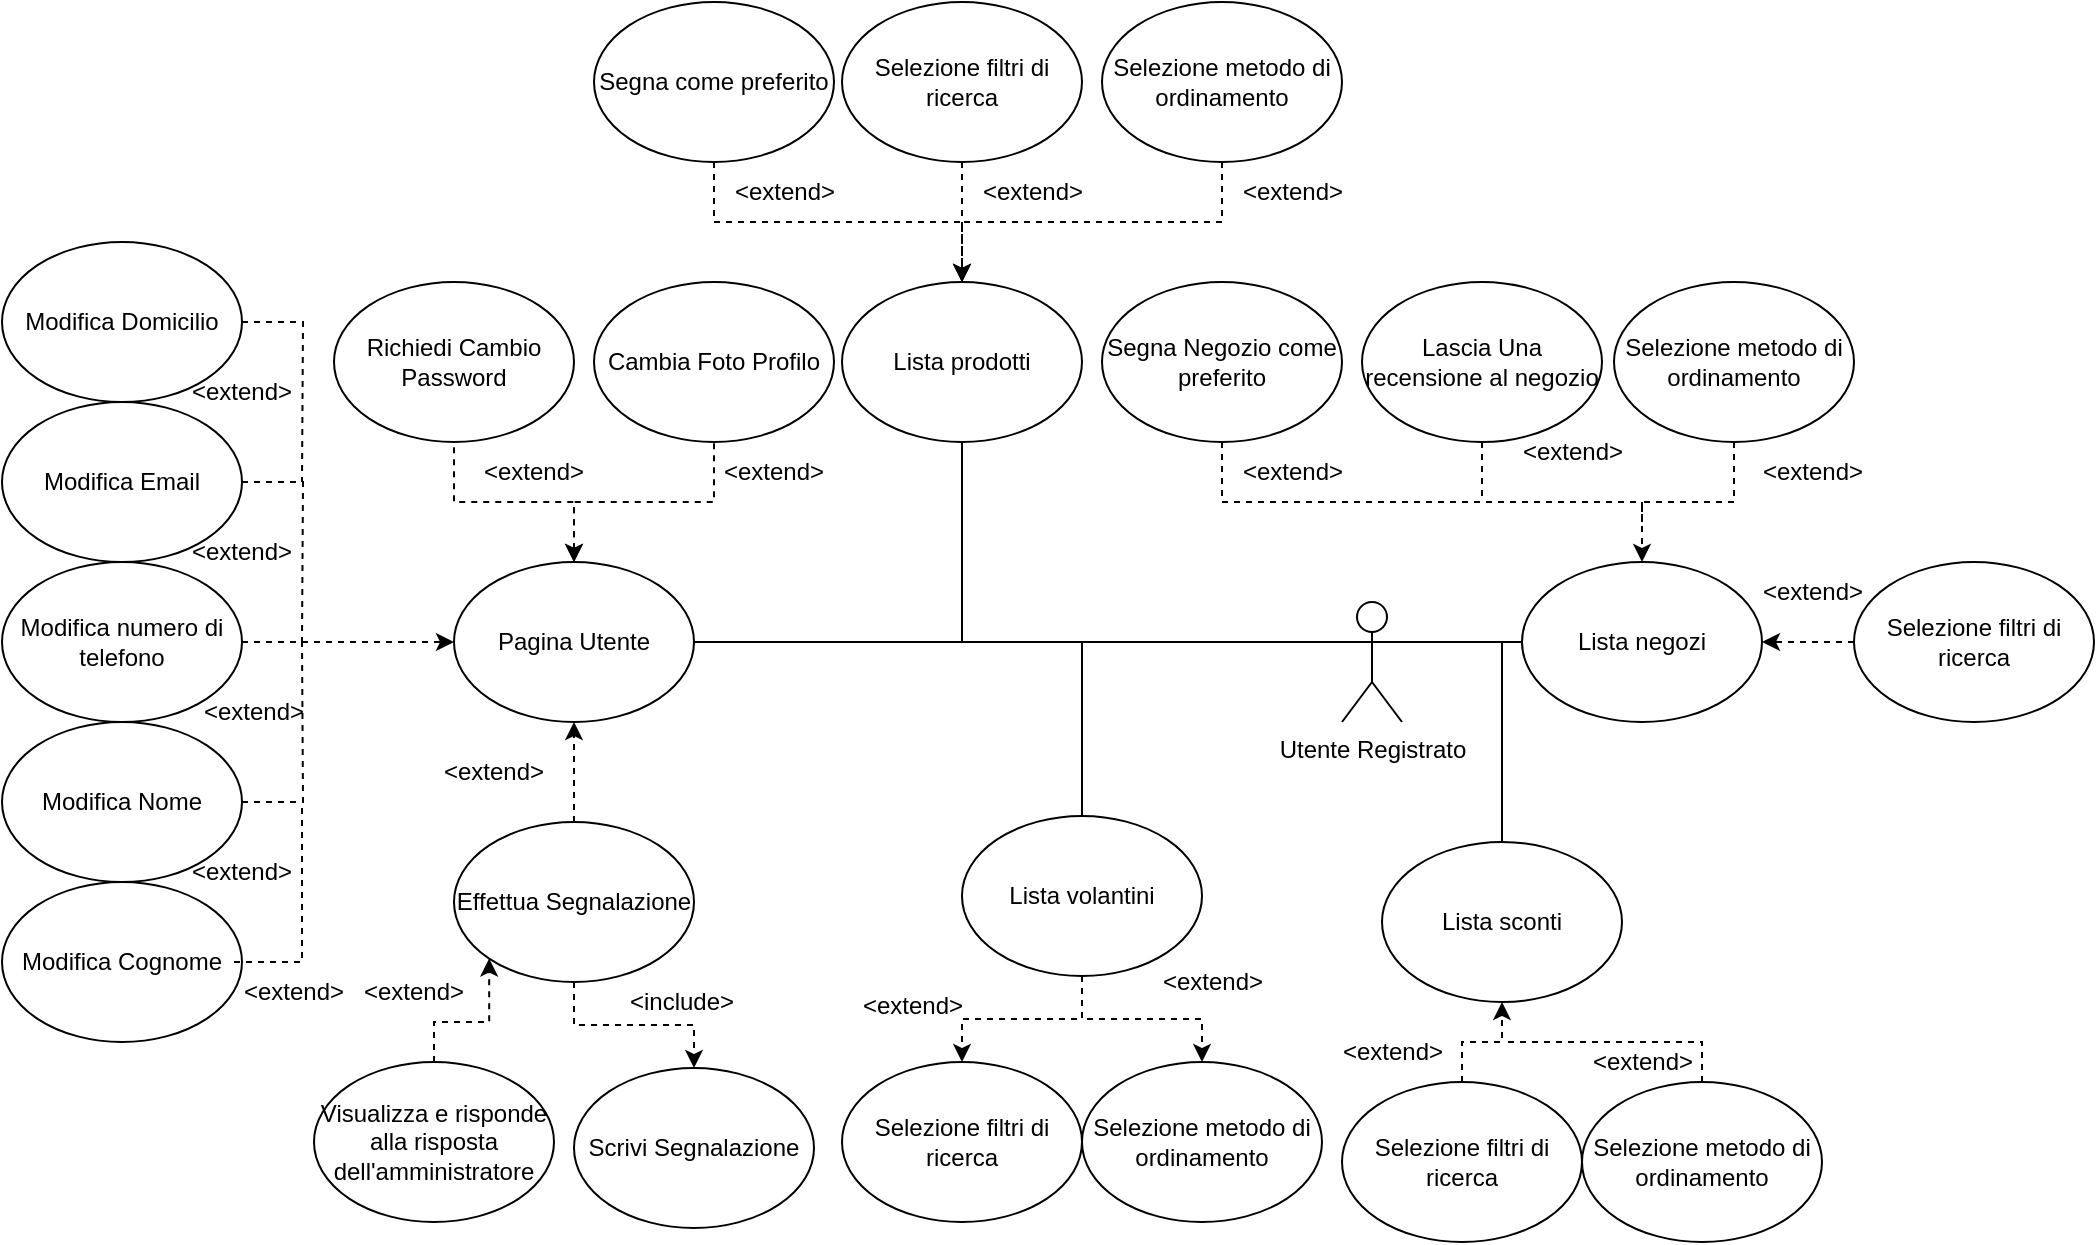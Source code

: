 <mxfile version="14.6.13" type="device"><diagram name="Pagina-1" id="lVRO8FN0cl4bYZhDUq4U"><mxGraphModel dx="2712" dy="1649" grid="1" gridSize="10" guides="1" tooltips="1" connect="1" arrows="1" fold="1" page="1" pageScale="1" pageWidth="1169" pageHeight="827" math="0" shadow="0"><root><mxCell id="0"/><mxCell id="1" parent="0"/><mxCell id="lUNp4pjnAdWulqzOHJXf-30" style="edgeStyle=orthogonalEdgeStyle;rounded=0;orthogonalLoop=1;jettySize=auto;html=1;exitX=0;exitY=0.333;exitDx=0;exitDy=0;exitPerimeter=0;endArrow=none;endFill=0;" parent="1" source="L7NKFnQ29NJkpKg581X9-1" target="L7NKFnQ29NJkpKg581X9-86" edge="1"><mxGeometry relative="1" as="geometry"/></mxCell><mxCell id="L7NKFnQ29NJkpKg581X9-1" value="Utente Registrato" style="shape=umlActor;verticalLabelPosition=bottom;verticalAlign=top;html=1;outlineConnect=0;" parent="1" vertex="1"><mxGeometry x="40" y="160" width="30" height="60" as="geometry"/></mxCell><mxCell id="iWb8wc1YIkJZPVae-s4q-7" style="edgeStyle=orthogonalEdgeStyle;rounded=0;orthogonalLoop=1;jettySize=auto;html=1;exitX=0.5;exitY=1;exitDx=0;exitDy=0;endArrow=none;endFill=0;" edge="1" parent="1" source="L7NKFnQ29NJkpKg581X9-22"><mxGeometry relative="1" as="geometry"><mxPoint x="-90" y="180" as="targetPoint"/><Array as="points"><mxPoint x="-150" y="180"/></Array></mxGeometry></mxCell><mxCell id="L7NKFnQ29NJkpKg581X9-22" value="Lista prodotti" style="ellipse;whiteSpace=wrap;html=1;" parent="1" vertex="1"><mxGeometry x="-210" width="120" height="80" as="geometry"/></mxCell><mxCell id="A_FFtV9o6iSvOVpLnQFS-5" style="edgeStyle=orthogonalEdgeStyle;rounded=0;orthogonalLoop=1;jettySize=auto;html=1;exitX=0.5;exitY=0;exitDx=0;exitDy=0;endArrow=none;endFill=0;" parent="1" source="L7NKFnQ29NJkpKg581X9-23" edge="1"><mxGeometry relative="1" as="geometry"><mxPoint x="160" y="180" as="targetPoint"/><Array as="points"><mxPoint x="120" y="180"/></Array></mxGeometry></mxCell><mxCell id="L7NKFnQ29NJkpKg581X9-23" value="Lista sconti" style="ellipse;whiteSpace=wrap;html=1;" parent="1" vertex="1"><mxGeometry x="60" y="280" width="120" height="80" as="geometry"/></mxCell><mxCell id="L7NKFnQ29NJkpKg581X9-51" style="edgeStyle=orthogonalEdgeStyle;rounded=0;orthogonalLoop=1;jettySize=auto;html=1;exitX=0.5;exitY=0;exitDx=0;exitDy=0;dashed=1;endArrow=none;endFill=0;startArrow=classic;startFill=1;" parent="1" source="L7NKFnQ29NJkpKg581X9-34" target="L7NKFnQ29NJkpKg581X9-37" edge="1"><mxGeometry relative="1" as="geometry"/></mxCell><mxCell id="L7NKFnQ29NJkpKg581X9-52" style="edgeStyle=orthogonalEdgeStyle;rounded=0;orthogonalLoop=1;jettySize=auto;html=1;exitX=0.5;exitY=0;exitDx=0;exitDy=0;dashed=1;endArrow=none;endFill=0;startArrow=classic;startFill=1;" parent="1" source="L7NKFnQ29NJkpKg581X9-34" target="L7NKFnQ29NJkpKg581X9-36" edge="1"><mxGeometry relative="1" as="geometry"/></mxCell><mxCell id="L7NKFnQ29NJkpKg581X9-34" value="Pagina Utente" style="ellipse;whiteSpace=wrap;html=1;" parent="1" vertex="1"><mxGeometry x="-404" y="140" width="120" height="80" as="geometry"/></mxCell><mxCell id="L7NKFnQ29NJkpKg581X9-35" value="" style="endArrow=none;html=1;rounded=0;exitX=1;exitY=0.5;exitDx=0;exitDy=0;" parent="1" source="L7NKFnQ29NJkpKg581X9-34" edge="1" target="iWb8wc1YIkJZPVae-s4q-14"><mxGeometry width="50" height="50" relative="1" as="geometry"><mxPoint x="-140" y="270" as="sourcePoint"/><mxPoint x="160" y="180" as="targetPoint"/></mxGeometry></mxCell><mxCell id="L7NKFnQ29NJkpKg581X9-36" value="Cambia Foto Profilo" style="ellipse;whiteSpace=wrap;html=1;" parent="1" vertex="1"><mxGeometry x="-334" width="120" height="80" as="geometry"/></mxCell><mxCell id="L7NKFnQ29NJkpKg581X9-37" value="Richiedi Cambio Password" style="ellipse;whiteSpace=wrap;html=1;" parent="1" vertex="1"><mxGeometry x="-464" width="120" height="80" as="geometry"/></mxCell><mxCell id="iWb8wc1YIkJZPVae-s4q-40" style="edgeStyle=orthogonalEdgeStyle;rounded=0;jumpStyle=gap;jumpSize=10;orthogonalLoop=1;jettySize=auto;html=1;exitX=1;exitY=0.5;exitDx=0;exitDy=0;dashed=1;startArrow=none;startFill=0;endArrow=none;endFill=0;" edge="1" parent="1" source="L7NKFnQ29NJkpKg581X9-38"><mxGeometry relative="1" as="geometry"><mxPoint x="-480" y="100" as="targetPoint"/></mxGeometry></mxCell><mxCell id="L7NKFnQ29NJkpKg581X9-38" value="Modifica Domicilio" style="ellipse;whiteSpace=wrap;html=1;" parent="1" vertex="1"><mxGeometry x="-630" y="-20" width="120" height="80" as="geometry"/></mxCell><mxCell id="gXNcK00SBEODrB4GjDgb-2" style="edgeStyle=orthogonalEdgeStyle;rounded=0;orthogonalLoop=1;jettySize=auto;html=1;exitX=0.5;exitY=0;exitDx=0;exitDy=0;dashed=1;" parent="1" source="L7NKFnQ29NJkpKg581X9-41" target="L7NKFnQ29NJkpKg581X9-34" edge="1"><mxGeometry relative="1" as="geometry"/></mxCell><mxCell id="gXNcK00SBEODrB4GjDgb-3" style="edgeStyle=orthogonalEdgeStyle;rounded=0;orthogonalLoop=1;jettySize=auto;html=1;exitX=0.5;exitY=1;exitDx=0;exitDy=0;dashed=1;" parent="1" source="L7NKFnQ29NJkpKg581X9-41" target="uQInI9yZRRBaF0XjjIu4-2" edge="1"><mxGeometry relative="1" as="geometry"/></mxCell><mxCell id="L7NKFnQ29NJkpKg581X9-41" value="Effettua Segnalazione" style="ellipse;whiteSpace=wrap;html=1;" parent="1" vertex="1"><mxGeometry x="-404" y="270" width="120" height="80" as="geometry"/></mxCell><mxCell id="L7NKFnQ29NJkpKg581X9-53" value="&amp;lt;extend&amp;gt;" style="text;html=1;strokeColor=none;fillColor=none;align=center;verticalAlign=middle;whiteSpace=wrap;rounded=0;" parent="1" vertex="1"><mxGeometry x="-274" y="80" width="60" height="30" as="geometry"/></mxCell><mxCell id="L7NKFnQ29NJkpKg581X9-54" value="&amp;lt;extend&amp;gt;" style="text;html=1;strokeColor=none;fillColor=none;align=center;verticalAlign=middle;whiteSpace=wrap;rounded=0;" parent="1" vertex="1"><mxGeometry x="-394" y="80" width="60" height="30" as="geometry"/></mxCell><mxCell id="L7NKFnQ29NJkpKg581X9-55" value="&amp;lt;extend&amp;gt;" style="text;html=1;strokeColor=none;fillColor=none;align=center;verticalAlign=middle;whiteSpace=wrap;rounded=0;" parent="1" vertex="1"><mxGeometry x="-540" y="120" width="60" height="30" as="geometry"/></mxCell><mxCell id="L7NKFnQ29NJkpKg581X9-56" value="&amp;lt;extend&amp;gt;" style="text;html=1;strokeColor=none;fillColor=none;align=center;verticalAlign=middle;whiteSpace=wrap;rounded=0;" parent="1" vertex="1"><mxGeometry x="-414" y="230" width="60" height="30" as="geometry"/></mxCell><mxCell id="L7NKFnQ29NJkpKg581X9-64" style="edgeStyle=orthogonalEdgeStyle;rounded=0;orthogonalLoop=1;jettySize=auto;html=1;exitX=0.5;exitY=1;exitDx=0;exitDy=0;dashed=1;" parent="1" source="L7NKFnQ29NJkpKg581X9-61" target="L7NKFnQ29NJkpKg581X9-22" edge="1"><mxGeometry relative="1" as="geometry"/></mxCell><mxCell id="L7NKFnQ29NJkpKg581X9-61" value="Selezione filtri di ricerca" style="ellipse;whiteSpace=wrap;html=1;" parent="1" vertex="1"><mxGeometry x="-210" y="-140" width="120" height="80" as="geometry"/></mxCell><mxCell id="A_FFtV9o6iSvOVpLnQFS-1" style="edgeStyle=orthogonalEdgeStyle;rounded=0;orthogonalLoop=1;jettySize=auto;html=1;exitX=0.5;exitY=1;exitDx=0;exitDy=0;entryX=0.5;entryY=0;entryDx=0;entryDy=0;dashed=1;" parent="1" source="L7NKFnQ29NJkpKg581X9-62" target="L7NKFnQ29NJkpKg581X9-22" edge="1"><mxGeometry relative="1" as="geometry"/></mxCell><mxCell id="L7NKFnQ29NJkpKg581X9-62" value="Selezione metodo di ordinamento" style="ellipse;whiteSpace=wrap;html=1;" parent="1" vertex="1"><mxGeometry x="-80" y="-140" width="120" height="80" as="geometry"/></mxCell><mxCell id="L7NKFnQ29NJkpKg581X9-66" value="&amp;lt;extend&amp;gt;" style="text;html=1;align=center;verticalAlign=middle;resizable=0;points=[];autosize=1;strokeColor=none;fillColor=none;" parent="1" vertex="1"><mxGeometry x="-20" y="-60" width="70" height="30" as="geometry"/></mxCell><mxCell id="L7NKFnQ29NJkpKg581X9-67" value="&amp;lt;extend&amp;gt;" style="text;html=1;align=center;verticalAlign=middle;resizable=0;points=[];autosize=1;strokeColor=none;fillColor=none;" parent="1" vertex="1"><mxGeometry x="-150" y="-60" width="70" height="30" as="geometry"/></mxCell><mxCell id="iWb8wc1YIkJZPVae-s4q-52" style="edgeStyle=orthogonalEdgeStyle;rounded=0;jumpStyle=gap;jumpSize=10;orthogonalLoop=1;jettySize=auto;html=1;exitX=0.5;exitY=0;exitDx=0;exitDy=0;dashed=1;startArrow=none;startFill=0;endArrow=none;endFill=0;" edge="1" parent="1" source="L7NKFnQ29NJkpKg581X9-69"><mxGeometry relative="1" as="geometry"><mxPoint x="120" y="380" as="targetPoint"/><Array as="points"><mxPoint x="220" y="380"/></Array></mxGeometry></mxCell><mxCell id="L7NKFnQ29NJkpKg581X9-69" value="Selezione metodo di ordinamento" style="ellipse;whiteSpace=wrap;html=1;" parent="1" vertex="1"><mxGeometry x="160" y="400" width="120" height="80" as="geometry"/></mxCell><mxCell id="iWb8wc1YIkJZPVae-s4q-55" style="edgeStyle=orthogonalEdgeStyle;rounded=0;jumpStyle=gap;jumpSize=10;orthogonalLoop=1;jettySize=auto;html=1;exitX=0.5;exitY=1;exitDx=0;exitDy=0;dashed=1;startArrow=none;startFill=0;endArrow=none;endFill=0;" edge="1" parent="1" source="L7NKFnQ29NJkpKg581X9-70"><mxGeometry relative="1" as="geometry"><mxPoint x="190" y="120" as="targetPoint"/><Array as="points"><mxPoint x="236" y="110"/><mxPoint x="190" y="110"/></Array></mxGeometry></mxCell><mxCell id="L7NKFnQ29NJkpKg581X9-70" value="Selezione metodo di ordinamento" style="ellipse;whiteSpace=wrap;html=1;" parent="1" vertex="1"><mxGeometry x="176" width="120" height="80" as="geometry"/></mxCell><mxCell id="L7NKFnQ29NJkpKg581X9-78" value="&amp;lt;extend&amp;gt;" style="text;html=1;align=center;verticalAlign=middle;resizable=0;points=[];autosize=1;strokeColor=none;fillColor=none;" parent="1" vertex="1"><mxGeometry x="-20" y="80" width="70" height="30" as="geometry"/></mxCell><mxCell id="iWb8wc1YIkJZPVae-s4q-51" style="edgeStyle=orthogonalEdgeStyle;rounded=0;jumpStyle=gap;jumpSize=10;orthogonalLoop=1;jettySize=auto;html=1;exitX=0.5;exitY=0;exitDx=0;exitDy=0;dashed=1;startArrow=none;startFill=0;endArrow=classic;endFill=1;" edge="1" parent="1" source="L7NKFnQ29NJkpKg581X9-81" target="L7NKFnQ29NJkpKg581X9-23"><mxGeometry relative="1" as="geometry"/></mxCell><mxCell id="L7NKFnQ29NJkpKg581X9-81" value="Selezione filtri di ricerca" style="ellipse;whiteSpace=wrap;html=1;" parent="1" vertex="1"><mxGeometry x="40" y="400" width="120" height="80" as="geometry"/></mxCell><mxCell id="L7NKFnQ29NJkpKg581X9-84" value="&amp;lt;extend&amp;gt;" style="text;html=1;align=center;verticalAlign=middle;resizable=0;points=[];autosize=1;strokeColor=none;fillColor=none;" parent="1" vertex="1"><mxGeometry x="155" y="375" width="70" height="30" as="geometry"/></mxCell><mxCell id="L7NKFnQ29NJkpKg581X9-85" value="&amp;lt;extend&amp;gt;" style="text;html=1;align=center;verticalAlign=middle;resizable=0;points=[];autosize=1;strokeColor=none;fillColor=none;" parent="1" vertex="1"><mxGeometry x="30" y="370" width="70" height="30" as="geometry"/></mxCell><mxCell id="lUNp4pjnAdWulqzOHJXf-31" style="edgeStyle=orthogonalEdgeStyle;rounded=0;orthogonalLoop=1;jettySize=auto;html=1;exitX=0.5;exitY=1;exitDx=0;exitDy=0;dashed=1;" parent="1" source="L7NKFnQ29NJkpKg581X9-86" target="L7NKFnQ29NJkpKg581X9-89" edge="1"><mxGeometry relative="1" as="geometry"/></mxCell><mxCell id="lUNp4pjnAdWulqzOHJXf-33" style="edgeStyle=orthogonalEdgeStyle;rounded=0;orthogonalLoop=1;jettySize=auto;html=1;exitX=0.5;exitY=1;exitDx=0;exitDy=0;dashed=1;" parent="1" source="L7NKFnQ29NJkpKg581X9-86" target="lUNp4pjnAdWulqzOHJXf-32" edge="1"><mxGeometry relative="1" as="geometry"/></mxCell><mxCell id="L7NKFnQ29NJkpKg581X9-86" value="Lista volantini" style="ellipse;whiteSpace=wrap;html=1;" parent="1" vertex="1"><mxGeometry x="-150" y="267" width="120" height="80" as="geometry"/></mxCell><mxCell id="L7NKFnQ29NJkpKg581X9-89" value="Selezione metodo di ordinamento" style="ellipse;whiteSpace=wrap;html=1;" parent="1" vertex="1"><mxGeometry x="-90" y="390" width="120" height="80" as="geometry"/></mxCell><mxCell id="L7NKFnQ29NJkpKg581X9-93" value="&amp;lt;extend&amp;gt;" style="text;html=1;align=center;verticalAlign=middle;resizable=0;points=[];autosize=1;strokeColor=none;fillColor=none;" parent="1" vertex="1"><mxGeometry x="-210" y="347" width="70" height="30" as="geometry"/></mxCell><mxCell id="A_FFtV9o6iSvOVpLnQFS-2" style="edgeStyle=orthogonalEdgeStyle;rounded=0;orthogonalLoop=1;jettySize=auto;html=1;exitX=0.5;exitY=1;exitDx=0;exitDy=0;dashed=1;" parent="1" source="lUNp4pjnAdWulqzOHJXf-23" target="L7NKFnQ29NJkpKg581X9-22" edge="1"><mxGeometry relative="1" as="geometry"/></mxCell><mxCell id="lUNp4pjnAdWulqzOHJXf-23" value="Segna come preferito" style="ellipse;whiteSpace=wrap;html=1;" parent="1" vertex="1"><mxGeometry x="-334" y="-140" width="120" height="80" as="geometry"/></mxCell><mxCell id="lUNp4pjnAdWulqzOHJXf-25" value="&amp;lt;extend&amp;gt;" style="text;html=1;align=center;verticalAlign=middle;resizable=0;points=[];autosize=1;strokeColor=none;fillColor=none;" parent="1" vertex="1"><mxGeometry x="-274" y="-60" width="70" height="30" as="geometry"/></mxCell><mxCell id="iWb8wc1YIkJZPVae-s4q-53" style="edgeStyle=orthogonalEdgeStyle;rounded=0;jumpStyle=gap;jumpSize=10;orthogonalLoop=1;jettySize=auto;html=1;exitX=0.5;exitY=1;exitDx=0;exitDy=0;dashed=1;startArrow=none;startFill=0;endArrow=classic;endFill=1;" edge="1" parent="1" source="lUNp4pjnAdWulqzOHJXf-27" target="iWb8wc1YIkJZPVae-s4q-14"><mxGeometry relative="1" as="geometry"><Array as="points"><mxPoint x="-20" y="110"/><mxPoint x="190" y="110"/></Array></mxGeometry></mxCell><mxCell id="lUNp4pjnAdWulqzOHJXf-27" value="Segna Negozio come preferito" style="ellipse;whiteSpace=wrap;html=1;" parent="1" vertex="1"><mxGeometry x="-80" width="120" height="80" as="geometry"/></mxCell><mxCell id="lUNp4pjnAdWulqzOHJXf-32" value="Selezione filtri di ricerca" style="ellipse;whiteSpace=wrap;html=1;" parent="1" vertex="1"><mxGeometry x="-210" y="390" width="120" height="80" as="geometry"/></mxCell><mxCell id="lUNp4pjnAdWulqzOHJXf-34" value="&amp;lt;extend&amp;gt;" style="text;html=1;align=center;verticalAlign=middle;resizable=0;points=[];autosize=1;strokeColor=none;fillColor=none;" parent="1" vertex="1"><mxGeometry x="-60" y="335" width="70" height="30" as="geometry"/></mxCell><mxCell id="iWb8wc1YIkJZPVae-s4q-54" style="edgeStyle=orthogonalEdgeStyle;rounded=0;jumpStyle=gap;jumpSize=10;orthogonalLoop=1;jettySize=auto;html=1;exitX=0.5;exitY=1;exitDx=0;exitDy=0;dashed=1;startArrow=none;startFill=0;endArrow=none;endFill=0;" edge="1" parent="1" source="lUNp4pjnAdWulqzOHJXf-38"><mxGeometry relative="1" as="geometry"><mxPoint x="110" y="110" as="targetPoint"/></mxGeometry></mxCell><mxCell id="lUNp4pjnAdWulqzOHJXf-38" value="Lascia Una recensione al negozio" style="ellipse;whiteSpace=wrap;html=1;" parent="1" vertex="1"><mxGeometry x="50" width="120" height="80" as="geometry"/></mxCell><mxCell id="lUNp4pjnAdWulqzOHJXf-40" value="&amp;lt;extend&amp;gt;" style="text;html=1;align=center;verticalAlign=middle;resizable=0;points=[];autosize=1;strokeColor=none;fillColor=none;" parent="1" vertex="1"><mxGeometry x="240" y="80" width="70" height="30" as="geometry"/></mxCell><mxCell id="uQInI9yZRRBaF0XjjIu4-2" value="Scrivi Segnalazione" style="ellipse;whiteSpace=wrap;html=1;" parent="1" vertex="1"><mxGeometry x="-344" y="393" width="120" height="80" as="geometry"/></mxCell><mxCell id="uQInI9yZRRBaF0XjjIu4-8" value="&amp;lt;include&amp;gt;" style="text;html=1;strokeColor=none;fillColor=none;align=center;verticalAlign=middle;whiteSpace=wrap;rounded=0;" parent="1" vertex="1"><mxGeometry x="-320" y="345" width="60" height="30" as="geometry"/></mxCell><mxCell id="A_FFtV9o6iSvOVpLnQFS-13" style="edgeStyle=orthogonalEdgeStyle;rounded=0;orthogonalLoop=1;jettySize=auto;html=1;exitX=0.5;exitY=0;exitDx=0;exitDy=0;entryX=0;entryY=1;entryDx=0;entryDy=0;dashed=1;startArrow=none;startFill=0;endArrow=classic;endFill=1;" parent="1" source="gXNcK00SBEODrB4GjDgb-5" target="L7NKFnQ29NJkpKg581X9-41" edge="1"><mxGeometry relative="1" as="geometry"/></mxCell><mxCell id="gXNcK00SBEODrB4GjDgb-5" value="Visualizza e risponde alla risposta dell'amministratore" style="ellipse;whiteSpace=wrap;html=1;" parent="1" vertex="1"><mxGeometry x="-474" y="390" width="120" height="80" as="geometry"/></mxCell><mxCell id="gXNcK00SBEODrB4GjDgb-9" value="&amp;lt;extend&amp;gt;" style="text;html=1;strokeColor=none;fillColor=none;align=center;verticalAlign=middle;whiteSpace=wrap;rounded=0;" parent="1" vertex="1"><mxGeometry x="-454" y="340" width="60" height="30" as="geometry"/></mxCell><mxCell id="iWb8wc1YIkJZPVae-s4q-14" value="Lista negozi" style="ellipse;whiteSpace=wrap;html=1;" vertex="1" parent="1"><mxGeometry x="130" y="140" width="120" height="80" as="geometry"/></mxCell><mxCell id="iWb8wc1YIkJZPVae-s4q-15" value="&amp;lt;extend&amp;gt;" style="text;html=1;align=center;verticalAlign=middle;resizable=0;points=[];autosize=1;strokeColor=none;fillColor=none;" vertex="1" parent="1"><mxGeometry x="240" y="140" width="70" height="30" as="geometry"/></mxCell><mxCell id="iWb8wc1YIkJZPVae-s4q-56" style="edgeStyle=orthogonalEdgeStyle;rounded=0;jumpStyle=gap;jumpSize=10;orthogonalLoop=1;jettySize=auto;html=1;exitX=0;exitY=0.5;exitDx=0;exitDy=0;entryX=1;entryY=0.5;entryDx=0;entryDy=0;dashed=1;startArrow=none;startFill=0;endArrow=classic;endFill=1;" edge="1" parent="1" source="iWb8wc1YIkJZPVae-s4q-16" target="iWb8wc1YIkJZPVae-s4q-14"><mxGeometry relative="1" as="geometry"/></mxCell><mxCell id="iWb8wc1YIkJZPVae-s4q-16" value="Selezione filtri di ricerca" style="ellipse;whiteSpace=wrap;html=1;" vertex="1" parent="1"><mxGeometry x="296" y="140" width="120" height="80" as="geometry"/></mxCell><mxCell id="iWb8wc1YIkJZPVae-s4q-19" value="&amp;lt;extend&amp;gt;" style="text;html=1;align=center;verticalAlign=middle;resizable=0;points=[];autosize=1;strokeColor=none;fillColor=none;" vertex="1" parent="1"><mxGeometry x="120" y="70" width="70" height="30" as="geometry"/></mxCell><mxCell id="iWb8wc1YIkJZPVae-s4q-39" style="edgeStyle=orthogonalEdgeStyle;rounded=0;jumpStyle=gap;jumpSize=10;orthogonalLoop=1;jettySize=auto;html=1;exitX=1;exitY=0.5;exitDx=0;exitDy=0;dashed=1;startArrow=none;startFill=0;endArrow=none;endFill=0;" edge="1" parent="1" source="iWb8wc1YIkJZPVae-s4q-24"><mxGeometry relative="1" as="geometry"><mxPoint x="-480" y="180" as="targetPoint"/></mxGeometry></mxCell><mxCell id="iWb8wc1YIkJZPVae-s4q-24" value="Modifica Email" style="ellipse;whiteSpace=wrap;html=1;" vertex="1" parent="1"><mxGeometry x="-630" y="60" width="120" height="80" as="geometry"/></mxCell><mxCell id="iWb8wc1YIkJZPVae-s4q-35" style="edgeStyle=orthogonalEdgeStyle;rounded=0;jumpSize=3;orthogonalLoop=1;jettySize=auto;html=1;exitX=1;exitY=0.5;exitDx=0;exitDy=0;dashed=1;startArrow=none;startFill=0;endArrow=classic;endFill=1;" edge="1" parent="1" source="iWb8wc1YIkJZPVae-s4q-25" target="L7NKFnQ29NJkpKg581X9-34"><mxGeometry relative="1" as="geometry"/></mxCell><mxCell id="iWb8wc1YIkJZPVae-s4q-25" value="Modifica numero di telefono" style="ellipse;whiteSpace=wrap;html=1;" vertex="1" parent="1"><mxGeometry x="-630" y="140" width="120" height="80" as="geometry"/></mxCell><mxCell id="iWb8wc1YIkJZPVae-s4q-48" style="edgeStyle=orthogonalEdgeStyle;rounded=0;jumpStyle=gap;jumpSize=10;orthogonalLoop=1;jettySize=auto;html=1;exitX=1;exitY=0.5;exitDx=0;exitDy=0;dashed=1;startArrow=none;startFill=0;endArrow=none;endFill=0;" edge="1" parent="1" source="iWb8wc1YIkJZPVae-s4q-26"><mxGeometry relative="1" as="geometry"><mxPoint x="-480" y="180" as="targetPoint"/></mxGeometry></mxCell><mxCell id="iWb8wc1YIkJZPVae-s4q-26" value="Modifica Nome" style="ellipse;whiteSpace=wrap;html=1;" vertex="1" parent="1"><mxGeometry x="-630" y="220" width="120" height="80" as="geometry"/></mxCell><mxCell id="iWb8wc1YIkJZPVae-s4q-27" value="Modifica Cognome" style="ellipse;whiteSpace=wrap;html=1;" vertex="1" parent="1"><mxGeometry x="-630" y="300" width="120" height="80" as="geometry"/></mxCell><mxCell id="iWb8wc1YIkJZPVae-s4q-49" style="edgeStyle=orthogonalEdgeStyle;rounded=0;jumpStyle=gap;jumpSize=10;orthogonalLoop=1;jettySize=auto;html=1;exitX=0;exitY=0;exitDx=0;exitDy=0;dashed=1;startArrow=none;startFill=0;endArrow=none;endFill=0;" edge="1" parent="1" source="iWb8wc1YIkJZPVae-s4q-41"><mxGeometry relative="1" as="geometry"><mxPoint x="-480" y="260" as="targetPoint"/><Array as="points"><mxPoint x="-480" y="340"/></Array></mxGeometry></mxCell><mxCell id="iWb8wc1YIkJZPVae-s4q-41" value="&amp;lt;extend&amp;gt;" style="text;html=1;strokeColor=none;fillColor=none;align=center;verticalAlign=middle;whiteSpace=wrap;rounded=0;" vertex="1" parent="1"><mxGeometry x="-514" y="340" width="60" height="30" as="geometry"/></mxCell><mxCell id="iWb8wc1YIkJZPVae-s4q-42" value="&amp;lt;extend&amp;gt;" style="text;html=1;strokeColor=none;fillColor=none;align=center;verticalAlign=middle;whiteSpace=wrap;rounded=0;" vertex="1" parent="1"><mxGeometry x="-540" y="280" width="60" height="30" as="geometry"/></mxCell><mxCell id="iWb8wc1YIkJZPVae-s4q-43" value="&amp;lt;extend&amp;gt;" style="text;html=1;strokeColor=none;fillColor=none;align=center;verticalAlign=middle;whiteSpace=wrap;rounded=0;" vertex="1" parent="1"><mxGeometry x="-534" y="200" width="60" height="30" as="geometry"/></mxCell><mxCell id="iWb8wc1YIkJZPVae-s4q-44" value="&amp;lt;extend&amp;gt;" style="text;html=1;strokeColor=none;fillColor=none;align=center;verticalAlign=middle;whiteSpace=wrap;rounded=0;" vertex="1" parent="1"><mxGeometry x="-540" y="40" width="60" height="30" as="geometry"/></mxCell></root></mxGraphModel></diagram></mxfile>